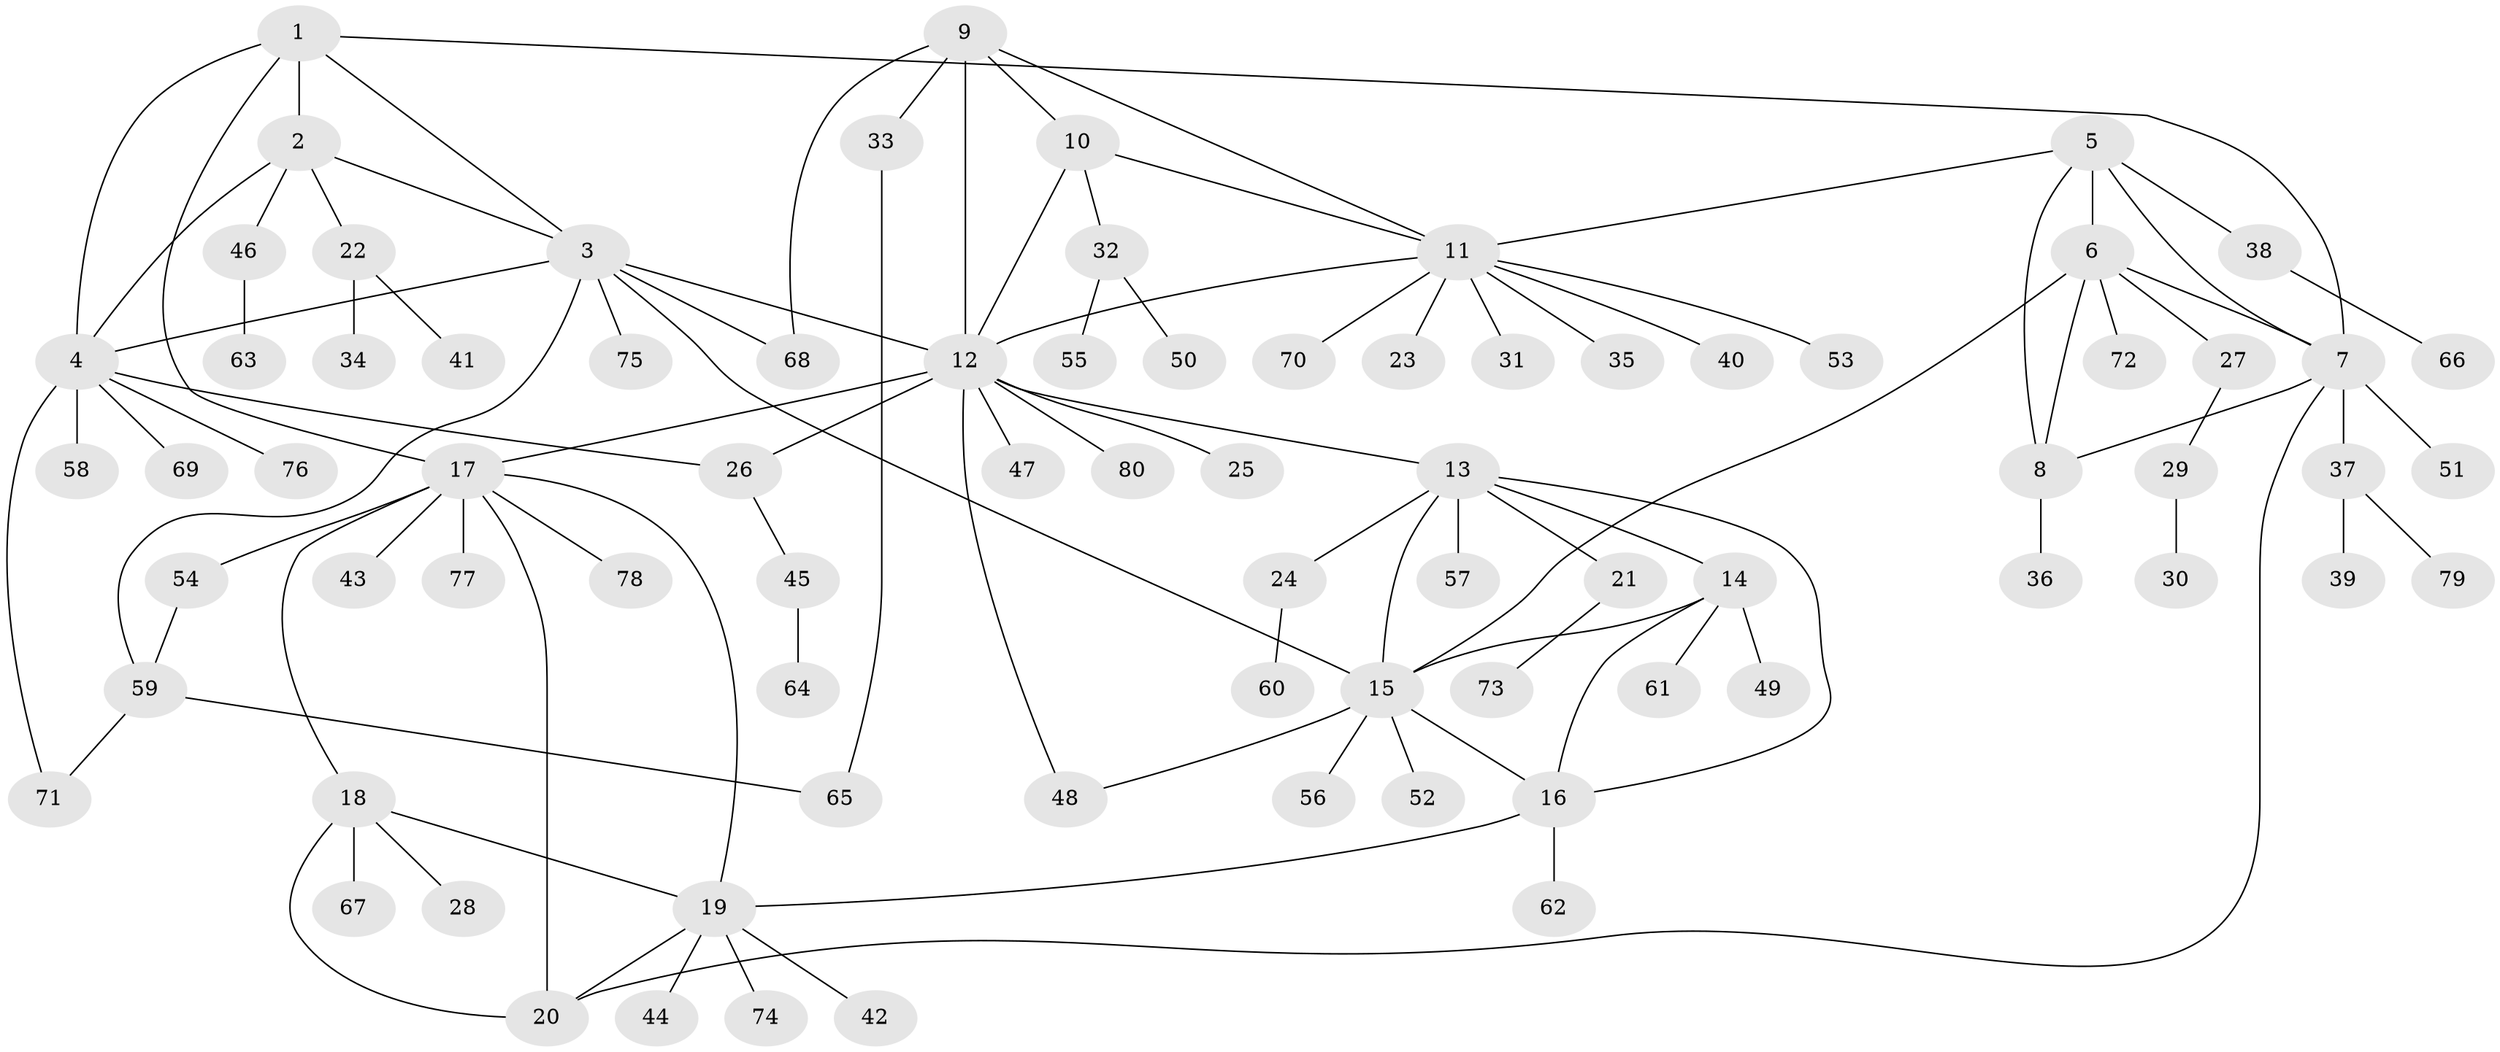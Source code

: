 // coarse degree distribution, {5: 0.08771929824561403, 8: 0.017543859649122806, 3: 0.05263157894736842, 4: 0.07017543859649122, 10: 0.017543859649122806, 1: 0.47368421052631576, 2: 0.15789473684210525, 9: 0.017543859649122806, 6: 0.03508771929824561, 7: 0.07017543859649122}
// Generated by graph-tools (version 1.1) at 2025/37/03/04/25 23:37:34]
// undirected, 80 vertices, 106 edges
graph export_dot {
  node [color=gray90,style=filled];
  1;
  2;
  3;
  4;
  5;
  6;
  7;
  8;
  9;
  10;
  11;
  12;
  13;
  14;
  15;
  16;
  17;
  18;
  19;
  20;
  21;
  22;
  23;
  24;
  25;
  26;
  27;
  28;
  29;
  30;
  31;
  32;
  33;
  34;
  35;
  36;
  37;
  38;
  39;
  40;
  41;
  42;
  43;
  44;
  45;
  46;
  47;
  48;
  49;
  50;
  51;
  52;
  53;
  54;
  55;
  56;
  57;
  58;
  59;
  60;
  61;
  62;
  63;
  64;
  65;
  66;
  67;
  68;
  69;
  70;
  71;
  72;
  73;
  74;
  75;
  76;
  77;
  78;
  79;
  80;
  1 -- 2;
  1 -- 3;
  1 -- 4;
  1 -- 7;
  1 -- 17;
  2 -- 3;
  2 -- 4;
  2 -- 22;
  2 -- 46;
  3 -- 4;
  3 -- 12;
  3 -- 15;
  3 -- 59;
  3 -- 68;
  3 -- 75;
  4 -- 26;
  4 -- 58;
  4 -- 69;
  4 -- 71;
  4 -- 76;
  5 -- 6;
  5 -- 7;
  5 -- 8;
  5 -- 11;
  5 -- 38;
  6 -- 7;
  6 -- 8;
  6 -- 15;
  6 -- 27;
  6 -- 72;
  7 -- 8;
  7 -- 20;
  7 -- 37;
  7 -- 51;
  8 -- 36;
  9 -- 10;
  9 -- 11;
  9 -- 12;
  9 -- 33;
  9 -- 68;
  10 -- 11;
  10 -- 12;
  10 -- 32;
  11 -- 12;
  11 -- 23;
  11 -- 31;
  11 -- 35;
  11 -- 40;
  11 -- 53;
  11 -- 70;
  12 -- 13;
  12 -- 17;
  12 -- 25;
  12 -- 26;
  12 -- 47;
  12 -- 48;
  12 -- 80;
  13 -- 14;
  13 -- 15;
  13 -- 16;
  13 -- 21;
  13 -- 24;
  13 -- 57;
  14 -- 15;
  14 -- 16;
  14 -- 49;
  14 -- 61;
  15 -- 16;
  15 -- 48;
  15 -- 52;
  15 -- 56;
  16 -- 19;
  16 -- 62;
  17 -- 18;
  17 -- 19;
  17 -- 20;
  17 -- 43;
  17 -- 54;
  17 -- 77;
  17 -- 78;
  18 -- 19;
  18 -- 20;
  18 -- 28;
  18 -- 67;
  19 -- 20;
  19 -- 42;
  19 -- 44;
  19 -- 74;
  21 -- 73;
  22 -- 34;
  22 -- 41;
  24 -- 60;
  26 -- 45;
  27 -- 29;
  29 -- 30;
  32 -- 50;
  32 -- 55;
  33 -- 65;
  37 -- 39;
  37 -- 79;
  38 -- 66;
  45 -- 64;
  46 -- 63;
  54 -- 59;
  59 -- 65;
  59 -- 71;
}
